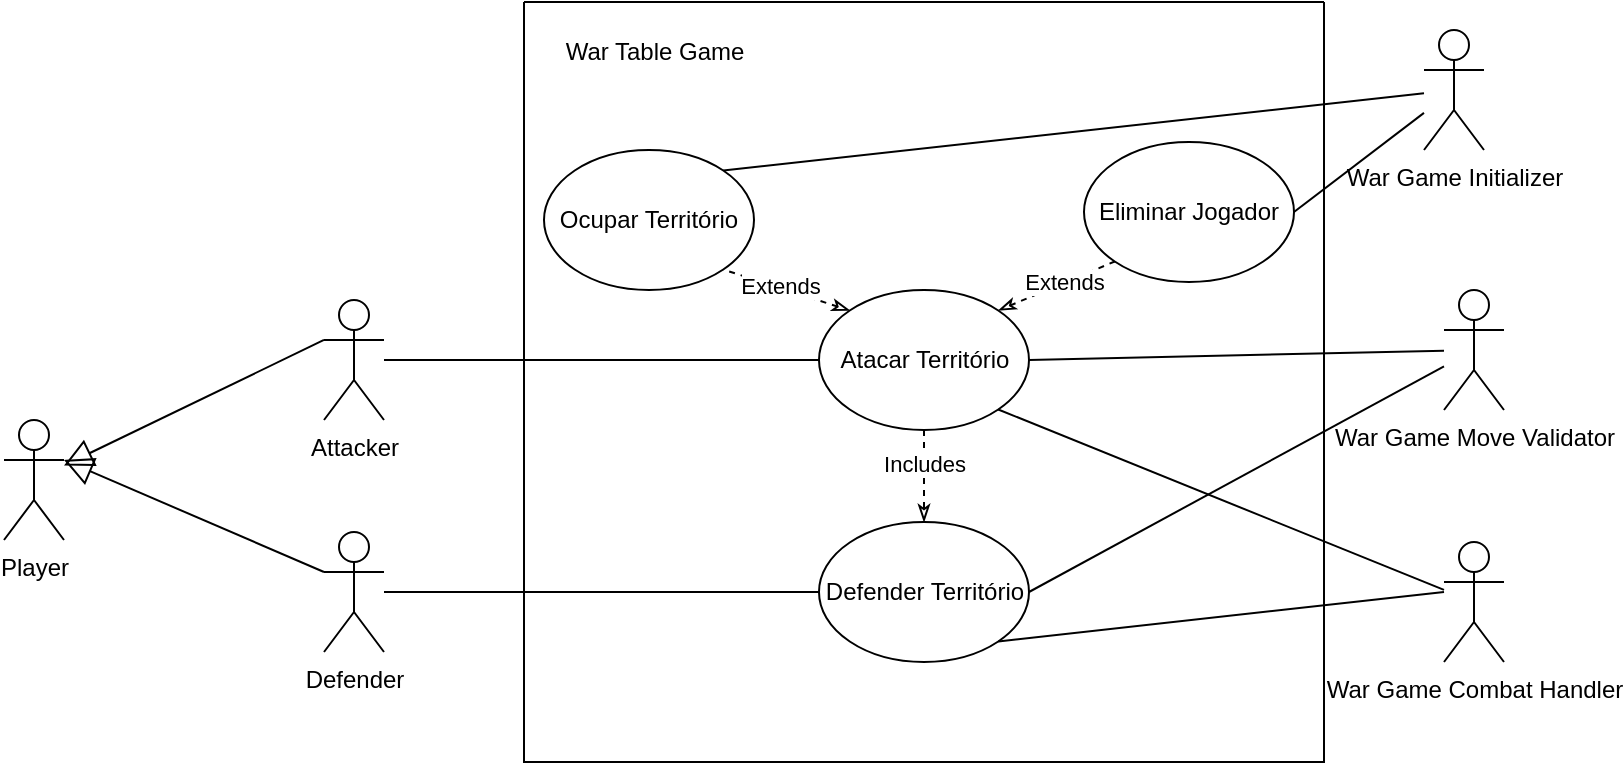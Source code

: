 <mxfile version="24.4.3" type="github">
  <diagram name="Page-1" id="c4acf3e9-155e-7222-9cf6-157b1a14988f">
    <mxGraphModel dx="1789" dy="1640" grid="1" gridSize="10" guides="1" tooltips="1" connect="1" arrows="1" fold="1" page="1" pageScale="1" pageWidth="850" pageHeight="1100" background="none" math="0" shadow="0">
      <root>
        <mxCell id="0" />
        <mxCell id="1" parent="0" />
        <mxCell id="bihswKahKPhdLvbX0uiN-8" style="rounded=0;orthogonalLoop=1;jettySize=auto;html=1;entryX=1;entryY=0;entryDx=0;entryDy=0;endArrow=none;endFill=0;" parent="1" source="bihswKahKPhdLvbX0uiN-1" target="Uk2T7mxiOLwB1u4Iwqyp-19" edge="1">
          <mxGeometry relative="1" as="geometry" />
        </mxCell>
        <mxCell id="Uk2T7mxiOLwB1u4Iwqyp-16" value="" style="rounded=0;orthogonalLoop=1;jettySize=auto;html=1;exitX=0;exitY=0.333;exitDx=0;exitDy=0;exitPerimeter=0;endArrow=block;endFill=0;endSize=12;" parent="1" source="Uk2T7mxiOLwB1u4Iwqyp-1" target="Uk2T7mxiOLwB1u4Iwqyp-3" edge="1">
          <mxGeometry relative="1" as="geometry" />
        </mxCell>
        <mxCell id="Uk2T7mxiOLwB1u4Iwqyp-32" style="rounded=0;orthogonalLoop=1;jettySize=auto;html=1;endArrow=none;endFill=0;" parent="1" source="Uk2T7mxiOLwB1u4Iwqyp-1" target="Uk2T7mxiOLwB1u4Iwqyp-10" edge="1">
          <mxGeometry relative="1" as="geometry" />
        </mxCell>
        <mxCell id="Uk2T7mxiOLwB1u4Iwqyp-1" value="Attacker" style="shape=umlActor;verticalLabelPosition=bottom;verticalAlign=top;html=1;outlineConnect=0;" parent="1" vertex="1">
          <mxGeometry x="-440" y="59" width="30" height="60" as="geometry" />
        </mxCell>
        <mxCell id="Uk2T7mxiOLwB1u4Iwqyp-26" style="rounded=0;orthogonalLoop=1;jettySize=auto;html=1;entryX=1;entryY=0.5;entryDx=0;entryDy=0;endArrow=none;endFill=0;" parent="1" source="Uk2T7mxiOLwB1u4Iwqyp-2" target="Uk2T7mxiOLwB1u4Iwqyp-10" edge="1">
          <mxGeometry relative="1" as="geometry" />
        </mxCell>
        <mxCell id="Uk2T7mxiOLwB1u4Iwqyp-33" style="rounded=0;orthogonalLoop=1;jettySize=auto;html=1;entryX=1;entryY=0.5;entryDx=0;entryDy=0;endArrow=none;endFill=0;" parent="1" source="Uk2T7mxiOLwB1u4Iwqyp-2" target="Uk2T7mxiOLwB1u4Iwqyp-27" edge="1">
          <mxGeometry relative="1" as="geometry" />
        </mxCell>
        <mxCell id="Uk2T7mxiOLwB1u4Iwqyp-2" value="&lt;div&gt;War Game Move Validator&lt;/div&gt;" style="shape=umlActor;verticalLabelPosition=bottom;verticalAlign=top;html=1;outlineConnect=0;" parent="1" vertex="1">
          <mxGeometry x="120" y="54" width="30" height="60" as="geometry" />
        </mxCell>
        <mxCell id="Uk2T7mxiOLwB1u4Iwqyp-3" value="Player" style="shape=umlActor;verticalLabelPosition=bottom;verticalAlign=top;html=1;outlineConnect=0;" parent="1" vertex="1">
          <mxGeometry x="-600" y="119" width="30" height="60" as="geometry" />
        </mxCell>
        <mxCell id="Uk2T7mxiOLwB1u4Iwqyp-5" value="" style="swimlane;startSize=0;" parent="1" vertex="1">
          <mxGeometry x="-340" y="-90" width="400" height="380" as="geometry" />
        </mxCell>
        <mxCell id="Uk2T7mxiOLwB1u4Iwqyp-21" style="rounded=0;orthogonalLoop=1;jettySize=auto;html=1;exitX=0;exitY=0;exitDx=0;exitDy=0;entryX=1;entryY=1;entryDx=0;entryDy=0;dashed=1;endArrow=none;endFill=0;startArrow=classicThin;startFill=0;" parent="Uk2T7mxiOLwB1u4Iwqyp-5" source="Uk2T7mxiOLwB1u4Iwqyp-10" target="Uk2T7mxiOLwB1u4Iwqyp-19" edge="1">
          <mxGeometry relative="1" as="geometry" />
        </mxCell>
        <mxCell id="Uk2T7mxiOLwB1u4Iwqyp-23" value="Extends" style="edgeLabel;html=1;align=center;verticalAlign=middle;resizable=0;points=[];" parent="Uk2T7mxiOLwB1u4Iwqyp-21" vertex="1" connectable="0">
          <mxGeometry x="0.121" y="-1" relative="1" as="geometry">
            <mxPoint as="offset" />
          </mxGeometry>
        </mxCell>
        <mxCell id="Uk2T7mxiOLwB1u4Iwqyp-22" style="rounded=0;orthogonalLoop=1;jettySize=auto;html=1;exitX=1;exitY=0;exitDx=0;exitDy=0;endArrow=none;endFill=0;dashed=1;startArrow=classicThin;startFill=0;entryX=0;entryY=1;entryDx=0;entryDy=0;" parent="Uk2T7mxiOLwB1u4Iwqyp-5" source="Uk2T7mxiOLwB1u4Iwqyp-10" target="Uk2T7mxiOLwB1u4Iwqyp-20" edge="1">
          <mxGeometry relative="1" as="geometry" />
        </mxCell>
        <mxCell id="Uk2T7mxiOLwB1u4Iwqyp-24" value="Extends" style="edgeLabel;html=1;align=center;verticalAlign=middle;resizable=0;points=[];" parent="Uk2T7mxiOLwB1u4Iwqyp-22" vertex="1" connectable="0">
          <mxGeometry x="-0.018" y="-2" relative="1" as="geometry">
            <mxPoint x="3" y="-4" as="offset" />
          </mxGeometry>
        </mxCell>
        <mxCell id="Uk2T7mxiOLwB1u4Iwqyp-29" style="edgeStyle=orthogonalEdgeStyle;rounded=0;orthogonalLoop=1;jettySize=auto;html=1;entryX=0.5;entryY=0;entryDx=0;entryDy=0;dashed=1;endArrow=classicThin;endFill=0;" parent="Uk2T7mxiOLwB1u4Iwqyp-5" source="Uk2T7mxiOLwB1u4Iwqyp-10" target="Uk2T7mxiOLwB1u4Iwqyp-27" edge="1">
          <mxGeometry relative="1" as="geometry" />
        </mxCell>
        <mxCell id="Uk2T7mxiOLwB1u4Iwqyp-30" value="&lt;div&gt;Includes&lt;/div&gt;" style="edgeLabel;html=1;align=center;verticalAlign=middle;resizable=0;points=[];" parent="Uk2T7mxiOLwB1u4Iwqyp-29" vertex="1" connectable="0">
          <mxGeometry x="-0.253" relative="1" as="geometry">
            <mxPoint as="offset" />
          </mxGeometry>
        </mxCell>
        <mxCell id="Uk2T7mxiOLwB1u4Iwqyp-10" value="Atacar Território" style="ellipse;whiteSpace=wrap;html=1;" parent="Uk2T7mxiOLwB1u4Iwqyp-5" vertex="1">
          <mxGeometry x="147.5" y="144" width="105" height="70" as="geometry" />
        </mxCell>
        <mxCell id="Uk2T7mxiOLwB1u4Iwqyp-19" value="Ocupar Território" style="ellipse;whiteSpace=wrap;html=1;" parent="Uk2T7mxiOLwB1u4Iwqyp-5" vertex="1">
          <mxGeometry x="10" y="74" width="105" height="70" as="geometry" />
        </mxCell>
        <mxCell id="Uk2T7mxiOLwB1u4Iwqyp-25" value="War Table Game" style="text;html=1;align=center;verticalAlign=middle;resizable=0;points=[];autosize=1;strokeColor=none;fillColor=none;" parent="Uk2T7mxiOLwB1u4Iwqyp-5" vertex="1">
          <mxGeometry x="10" y="10" width="110" height="30" as="geometry" />
        </mxCell>
        <mxCell id="Uk2T7mxiOLwB1u4Iwqyp-27" value="Defender Território" style="ellipse;whiteSpace=wrap;html=1;" parent="Uk2T7mxiOLwB1u4Iwqyp-5" vertex="1">
          <mxGeometry x="147.5" y="260" width="105" height="70" as="geometry" />
        </mxCell>
        <mxCell id="Uk2T7mxiOLwB1u4Iwqyp-20" value="Eliminar Jogador" style="ellipse;whiteSpace=wrap;html=1;" parent="Uk2T7mxiOLwB1u4Iwqyp-5" vertex="1">
          <mxGeometry x="280" y="70" width="105" height="70" as="geometry" />
        </mxCell>
        <mxCell id="Uk2T7mxiOLwB1u4Iwqyp-17" value="" style="rounded=0;orthogonalLoop=1;jettySize=auto;html=1;exitX=0;exitY=0.333;exitDx=0;exitDy=0;exitPerimeter=0;endArrow=block;endFill=0;entryX=1;entryY=0.333;entryDx=0;entryDy=0;entryPerimeter=0;endSize=12;" parent="1" source="Uk2T7mxiOLwB1u4Iwqyp-6" target="Uk2T7mxiOLwB1u4Iwqyp-3" edge="1">
          <mxGeometry relative="1" as="geometry">
            <mxPoint x="-400" y="221" as="sourcePoint" />
            <mxPoint x="-570" y="180" as="targetPoint" />
          </mxGeometry>
        </mxCell>
        <mxCell id="Uk2T7mxiOLwB1u4Iwqyp-31" style="rounded=0;orthogonalLoop=1;jettySize=auto;html=1;endArrow=none;endFill=0;" parent="1" source="Uk2T7mxiOLwB1u4Iwqyp-6" target="Uk2T7mxiOLwB1u4Iwqyp-27" edge="1">
          <mxGeometry relative="1" as="geometry" />
        </mxCell>
        <mxCell id="Uk2T7mxiOLwB1u4Iwqyp-6" value="Defender" style="shape=umlActor;verticalLabelPosition=bottom;verticalAlign=top;html=1;outlineConnect=0;" parent="1" vertex="1">
          <mxGeometry x="-440" y="175" width="30" height="60" as="geometry" />
        </mxCell>
        <mxCell id="bihswKahKPhdLvbX0uiN-9" style="rounded=0;orthogonalLoop=1;jettySize=auto;html=1;entryX=1;entryY=0.5;entryDx=0;entryDy=0;endArrow=none;endFill=0;" parent="1" source="bihswKahKPhdLvbX0uiN-1" target="Uk2T7mxiOLwB1u4Iwqyp-20" edge="1">
          <mxGeometry relative="1" as="geometry" />
        </mxCell>
        <mxCell id="bihswKahKPhdLvbX0uiN-1" value="War Game Initializer" style="shape=umlActor;verticalLabelPosition=bottom;verticalAlign=top;html=1;outlineConnect=0;" parent="1" vertex="1">
          <mxGeometry x="110" y="-76" width="30" height="60" as="geometry" />
        </mxCell>
        <mxCell id="bihswKahKPhdLvbX0uiN-6" style="rounded=0;orthogonalLoop=1;jettySize=auto;html=1;entryX=1;entryY=1;entryDx=0;entryDy=0;endArrow=none;endFill=0;" parent="1" source="bihswKahKPhdLvbX0uiN-4" target="Uk2T7mxiOLwB1u4Iwqyp-10" edge="1">
          <mxGeometry relative="1" as="geometry" />
        </mxCell>
        <mxCell id="bihswKahKPhdLvbX0uiN-7" style="rounded=0;orthogonalLoop=1;jettySize=auto;html=1;entryX=1;entryY=1;entryDx=0;entryDy=0;endArrow=none;endFill=0;" parent="1" target="Uk2T7mxiOLwB1u4Iwqyp-27" edge="1">
          <mxGeometry relative="1" as="geometry">
            <mxPoint x="120" y="205" as="sourcePoint" />
          </mxGeometry>
        </mxCell>
        <mxCell id="bihswKahKPhdLvbX0uiN-4" value="War Game Combat Handler" style="shape=umlActor;verticalLabelPosition=bottom;verticalAlign=top;html=1;outlineConnect=0;" parent="1" vertex="1">
          <mxGeometry x="120" y="180" width="30" height="60" as="geometry" />
        </mxCell>
      </root>
    </mxGraphModel>
  </diagram>
</mxfile>
